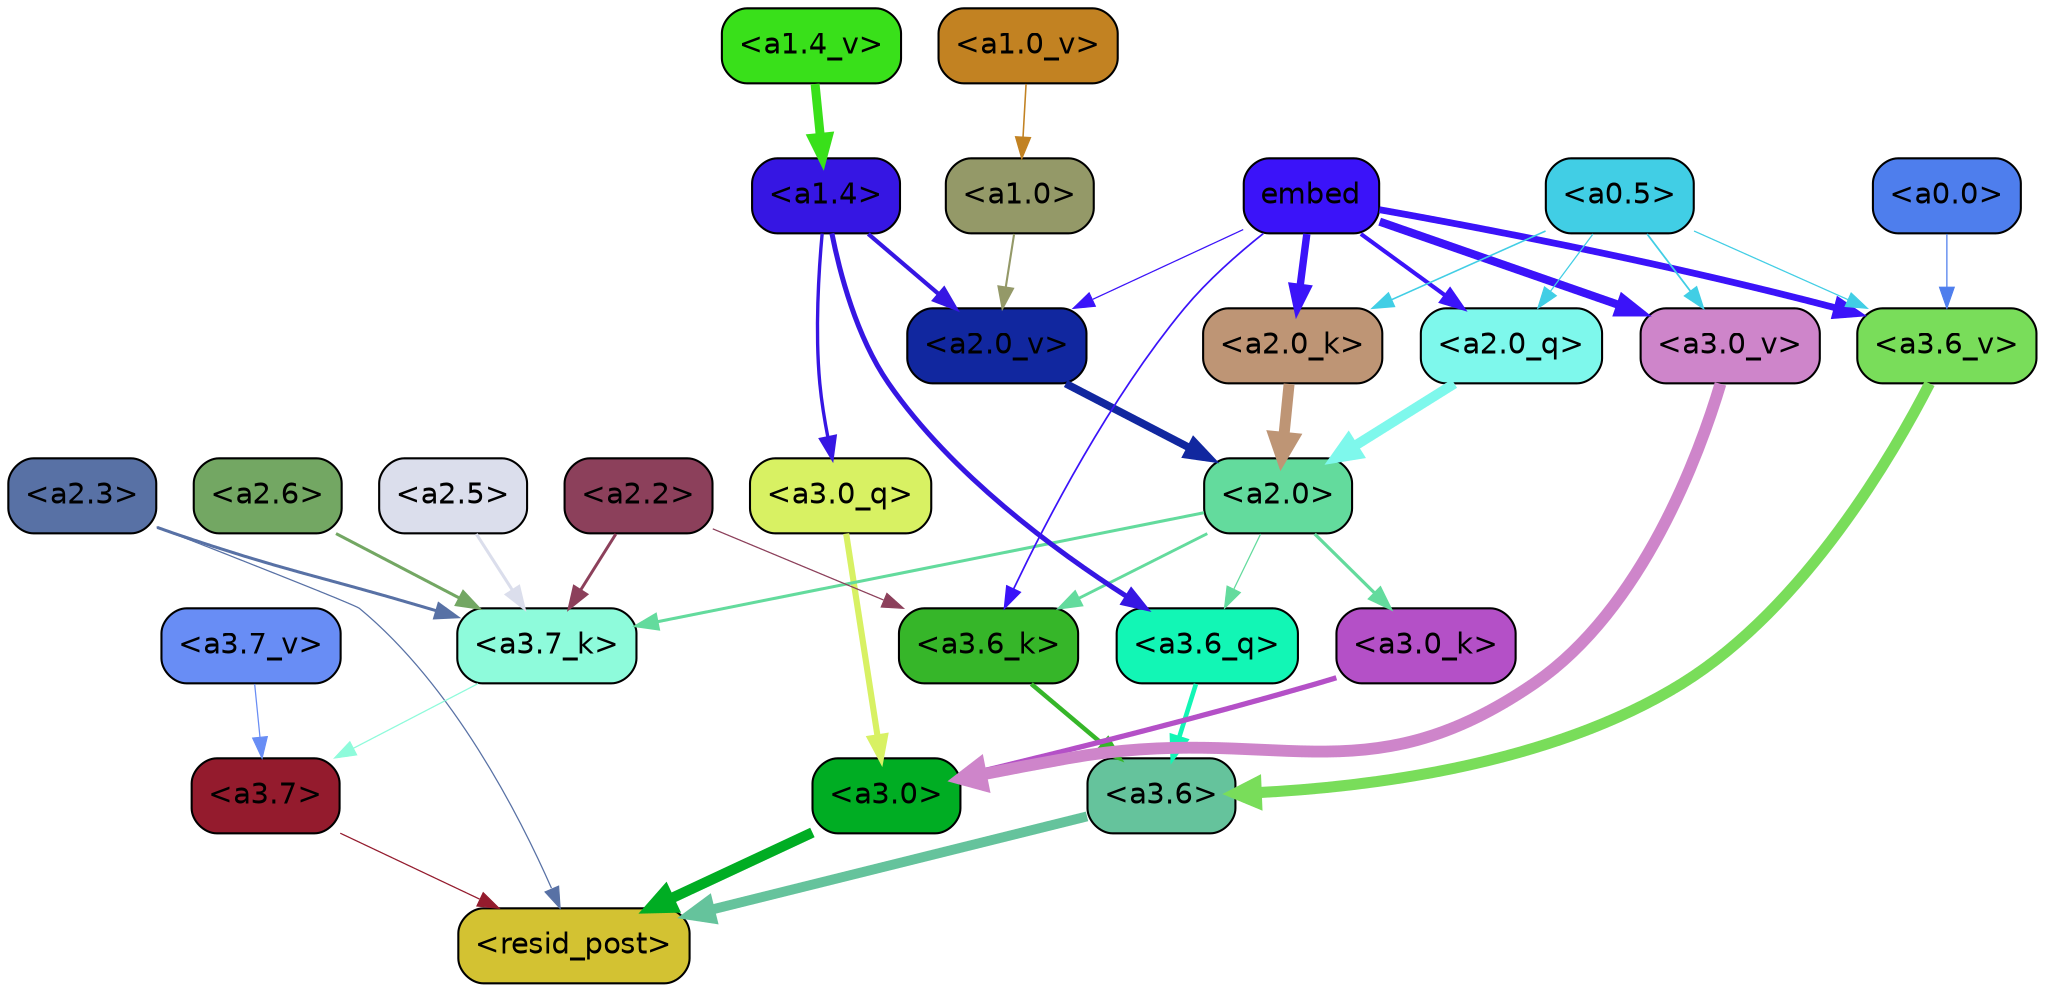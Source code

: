 strict digraph "" {
	graph [bgcolor=transparent,
		layout=dot,
		overlap=false,
		splines=true
	];
	"<a3.7>"	[color=black,
		fillcolor="#941b2d",
		fontname=Helvetica,
		shape=box,
		style="filled, rounded"];
	"<resid_post>"	[color=black,
		fillcolor="#d3c232",
		fontname=Helvetica,
		shape=box,
		style="filled, rounded"];
	"<a3.7>" -> "<resid_post>"	[color="#941b2d",
		penwidth=0.6];
	"<a3.6>"	[color=black,
		fillcolor="#65c39c",
		fontname=Helvetica,
		shape=box,
		style="filled, rounded"];
	"<a3.6>" -> "<resid_post>"	[color="#65c39c",
		penwidth=4.749041676521301];
	"<a3.0>"	[color=black,
		fillcolor="#00ad23",
		fontname=Helvetica,
		shape=box,
		style="filled, rounded"];
	"<a3.0>" -> "<resid_post>"	[color="#00ad23",
		penwidth=5.004215121269226];
	"<a2.3>"	[color=black,
		fillcolor="#5871a5",
		fontname=Helvetica,
		shape=box,
		style="filled, rounded"];
	"<a2.3>" -> "<resid_post>"	[color="#5871a5",
		penwidth=0.6];
	"<a3.7_k>"	[color=black,
		fillcolor="#8efbdb",
		fontname=Helvetica,
		shape=box,
		style="filled, rounded"];
	"<a2.3>" -> "<a3.7_k>"	[color="#5871a5",
		penwidth=1.4559586644172668];
	"<a3.6_q>"	[color=black,
		fillcolor="#12f6b5",
		fontname=Helvetica,
		shape=box,
		style="filled, rounded"];
	"<a3.6_q>" -> "<a3.6>"	[color="#12f6b5",
		penwidth=2.199681341648102];
	"<a3.0_q>"	[color=black,
		fillcolor="#d8f163",
		fontname=Helvetica,
		shape=box,
		style="filled, rounded"];
	"<a3.0_q>" -> "<a3.0>"	[color="#d8f163",
		penwidth=2.9459195733070374];
	"<a3.7_k>" -> "<a3.7>"	[color="#8efbdb",
		penwidth=0.6];
	"<a3.6_k>"	[color=black,
		fillcolor="#36b629",
		fontname=Helvetica,
		shape=box,
		style="filled, rounded"];
	"<a3.6_k>" -> "<a3.6>"	[color="#36b629",
		penwidth=2.13908451795578];
	"<a3.0_k>"	[color=black,
		fillcolor="#b450c7",
		fontname=Helvetica,
		shape=box,
		style="filled, rounded"];
	"<a3.0_k>" -> "<a3.0>"	[color="#b450c7",
		penwidth=2.520303964614868];
	"<a3.7_v>"	[color=black,
		fillcolor="#688df5",
		fontname=Helvetica,
		shape=box,
		style="filled, rounded"];
	"<a3.7_v>" -> "<a3.7>"	[color="#688df5",
		penwidth=0.6];
	"<a3.6_v>"	[color=black,
		fillcolor="#79dd5a",
		fontname=Helvetica,
		shape=box,
		style="filled, rounded"];
	"<a3.6_v>" -> "<a3.6>"	[color="#79dd5a",
		penwidth=5.297133803367615];
	"<a3.0_v>"	[color=black,
		fillcolor="#ce85ca",
		fontname=Helvetica,
		shape=box,
		style="filled, rounded"];
	"<a3.0_v>" -> "<a3.0>"	[color="#ce85ca",
		penwidth=5.680712580680847];
	"<a2.0>"	[color=black,
		fillcolor="#63db9d",
		fontname=Helvetica,
		shape=box,
		style="filled, rounded"];
	"<a2.0>" -> "<a3.6_q>"	[color="#63db9d",
		penwidth=0.6];
	"<a2.0>" -> "<a3.7_k>"	[color="#63db9d",
		penwidth=1.4582423567771912];
	"<a2.0>" -> "<a3.6_k>"	[color="#63db9d",
		penwidth=1.3792681694030762];
	"<a2.0>" -> "<a3.0_k>"	[color="#63db9d",
		penwidth=1.5433646440505981];
	"<a1.4>"	[color=black,
		fillcolor="#3616e3",
		fontname=Helvetica,
		shape=box,
		style="filled, rounded"];
	"<a1.4>" -> "<a3.6_q>"	[color="#3616e3",
		penwidth=2.419991135597229];
	"<a1.4>" -> "<a3.0_q>"	[color="#3616e3",
		penwidth=1.6166993975639343];
	"<a2.0_v>"	[color=black,
		fillcolor="#11279f",
		fontname=Helvetica,
		shape=box,
		style="filled, rounded"];
	"<a1.4>" -> "<a2.0_v>"	[color="#3616e3",
		penwidth=2.0025704503059387];
	"<a2.6>"	[color=black,
		fillcolor="#73a763",
		fontname=Helvetica,
		shape=box,
		style="filled, rounded"];
	"<a2.6>" -> "<a3.7_k>"	[color="#73a763",
		penwidth=1.468173325061798];
	"<a2.5>"	[color=black,
		fillcolor="#dbdeec",
		fontname=Helvetica,
		shape=box,
		style="filled, rounded"];
	"<a2.5>" -> "<a3.7_k>"	[color="#dbdeec",
		penwidth=1.457568109035492];
	"<a2.2>"	[color=black,
		fillcolor="#8c405b",
		fontname=Helvetica,
		shape=box,
		style="filled, rounded"];
	"<a2.2>" -> "<a3.7_k>"	[color="#8c405b",
		penwidth=1.4199435114860535];
	"<a2.2>" -> "<a3.6_k>"	[color="#8c405b",
		penwidth=0.6];
	embed	[color=black,
		fillcolor="#3b13f9",
		fontname=Helvetica,
		shape=box,
		style="filled, rounded"];
	embed -> "<a3.6_k>"	[color="#3b13f9",
		penwidth=0.8273519277572632];
	embed -> "<a3.6_v>"	[color="#3b13f9",
		penwidth=3.2414157912135124];
	embed -> "<a3.0_v>"	[color="#3b13f9",
		penwidth=3.929257571697235];
	"<a2.0_q>"	[color=black,
		fillcolor="#7ef8ec",
		fontname=Helvetica,
		shape=box,
		style="filled, rounded"];
	embed -> "<a2.0_q>"	[color="#3b13f9",
		penwidth=1.964182734489441];
	"<a2.0_k>"	[color=black,
		fillcolor="#be9575",
		fontname=Helvetica,
		shape=box,
		style="filled, rounded"];
	embed -> "<a2.0_k>"	[color="#3b13f9",
		penwidth=3.5506991147994995];
	embed -> "<a2.0_v>"	[color="#3b13f9",
		penwidth=0.6];
	"<a0.5>"	[color=black,
		fillcolor="#41cee5",
		fontname=Helvetica,
		shape=box,
		style="filled, rounded"];
	"<a0.5>" -> "<a3.6_v>"	[color="#41cee5",
		penwidth=0.6];
	"<a0.5>" -> "<a3.0_v>"	[color="#41cee5",
		penwidth=0.8535017371177673];
	"<a0.5>" -> "<a2.0_q>"	[color="#41cee5",
		penwidth=0.6];
	"<a0.5>" -> "<a2.0_k>"	[color="#41cee5",
		penwidth=0.7573999166488647];
	"<a0.0>"	[color=black,
		fillcolor="#4e7eed",
		fontname=Helvetica,
		shape=box,
		style="filled, rounded"];
	"<a0.0>" -> "<a3.6_v>"	[color="#4e7eed",
		penwidth=0.6];
	"<a2.0_q>" -> "<a2.0>"	[color="#7ef8ec",
		penwidth=4.792815744876862];
	"<a2.0_k>" -> "<a2.0>"	[color="#be9575",
		penwidth=5.262323796749115];
	"<a2.0_v>" -> "<a2.0>"	[color="#11279f",
		penwidth=3.7105380296707153];
	"<a1.0>"	[color=black,
		fillcolor="#949968",
		fontname=Helvetica,
		shape=box,
		style="filled, rounded"];
	"<a1.0>" -> "<a2.0_v>"	[color="#949968",
		penwidth=1.0112443566322327];
	"<a1.4_v>"	[color=black,
		fillcolor="#39e01a",
		fontname=Helvetica,
		shape=box,
		style="filled, rounded"];
	"<a1.4_v>" -> "<a1.4>"	[color="#39e01a",
		penwidth=4.302925705909729];
	"<a1.0_v>"	[color=black,
		fillcolor="#c28222",
		fontname=Helvetica,
		shape=box,
		style="filled, rounded"];
	"<a1.0_v>" -> "<a1.0>"	[color="#c28222",
		penwidth=0.751367449760437];
}
